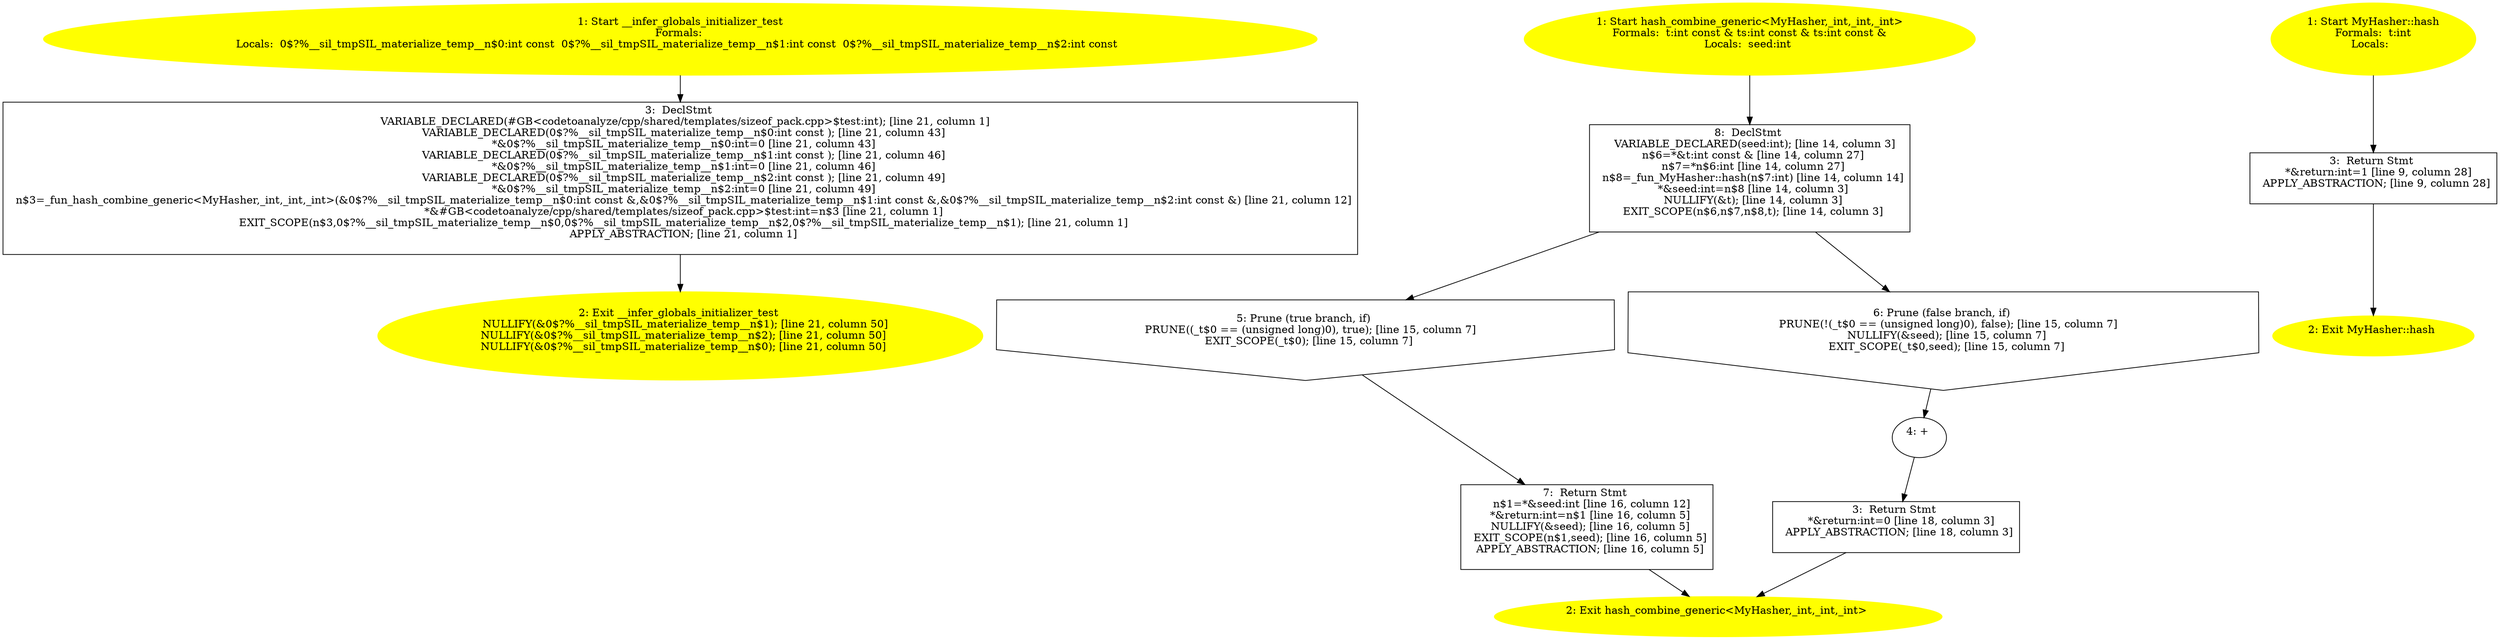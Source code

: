 /* @generated */
digraph cfg {
"__infer_globals_initializer_test.19c6153ea70b713d8d2a1a0fd4ae91e3_1" [label="1: Start __infer_globals_initializer_test\nFormals: \nLocals:  0$?%__sil_tmpSIL_materialize_temp__n$0:int const  0$?%__sil_tmpSIL_materialize_temp__n$1:int const  0$?%__sil_tmpSIL_materialize_temp__n$2:int const  \n  " color=yellow style=filled]
	

	 "__infer_globals_initializer_test.19c6153ea70b713d8d2a1a0fd4ae91e3_1" -> "__infer_globals_initializer_test.19c6153ea70b713d8d2a1a0fd4ae91e3_3" ;
"__infer_globals_initializer_test.19c6153ea70b713d8d2a1a0fd4ae91e3_2" [label="2: Exit __infer_globals_initializer_test \n   NULLIFY(&0$?%__sil_tmpSIL_materialize_temp__n$1); [line 21, column 50]\n  NULLIFY(&0$?%__sil_tmpSIL_materialize_temp__n$2); [line 21, column 50]\n  NULLIFY(&0$?%__sil_tmpSIL_materialize_temp__n$0); [line 21, column 50]\n " color=yellow style=filled]
	

"__infer_globals_initializer_test.19c6153ea70b713d8d2a1a0fd4ae91e3_3" [label="3:  DeclStmt \n   VARIABLE_DECLARED(#GB<codetoanalyze/cpp/shared/templates/sizeof_pack.cpp>$test:int); [line 21, column 1]\n  VARIABLE_DECLARED(0$?%__sil_tmpSIL_materialize_temp__n$0:int const ); [line 21, column 43]\n  *&0$?%__sil_tmpSIL_materialize_temp__n$0:int=0 [line 21, column 43]\n  VARIABLE_DECLARED(0$?%__sil_tmpSIL_materialize_temp__n$1:int const ); [line 21, column 46]\n  *&0$?%__sil_tmpSIL_materialize_temp__n$1:int=0 [line 21, column 46]\n  VARIABLE_DECLARED(0$?%__sil_tmpSIL_materialize_temp__n$2:int const ); [line 21, column 49]\n  *&0$?%__sil_tmpSIL_materialize_temp__n$2:int=0 [line 21, column 49]\n  n$3=_fun_hash_combine_generic<MyHasher,_int,_int,_int>(&0$?%__sil_tmpSIL_materialize_temp__n$0:int const &,&0$?%__sil_tmpSIL_materialize_temp__n$1:int const &,&0$?%__sil_tmpSIL_materialize_temp__n$2:int const &) [line 21, column 12]\n  *&#GB<codetoanalyze/cpp/shared/templates/sizeof_pack.cpp>$test:int=n$3 [line 21, column 1]\n  EXIT_SCOPE(n$3,0$?%__sil_tmpSIL_materialize_temp__n$0,0$?%__sil_tmpSIL_materialize_temp__n$2,0$?%__sil_tmpSIL_materialize_temp__n$1); [line 21, column 1]\n  APPLY_ABSTRACTION; [line 21, column 1]\n " shape="box"]
	

	 "__infer_globals_initializer_test.19c6153ea70b713d8d2a1a0fd4ae91e3_3" -> "__infer_globals_initializer_test.19c6153ea70b713d8d2a1a0fd4ae91e3_2" ;
"hash_combine_generic<MyHasher,_int,_int,_int>#343026119801841589.3016efe6a900b985af0e18a37325385b_1" [label="1: Start hash_combine_generic<MyHasher,_int,_int,_int>\nFormals:  t:int const & ts:int const & ts:int const &\nLocals:  seed:int \n  " color=yellow style=filled]
	

	 "hash_combine_generic<MyHasher,_int,_int,_int>#343026119801841589.3016efe6a900b985af0e18a37325385b_1" -> "hash_combine_generic<MyHasher,_int,_int,_int>#343026119801841589.3016efe6a900b985af0e18a37325385b_8" ;
"hash_combine_generic<MyHasher,_int,_int,_int>#343026119801841589.3016efe6a900b985af0e18a37325385b_2" [label="2: Exit hash_combine_generic<MyHasher,_int,_int,_int> \n  " color=yellow style=filled]
	

"hash_combine_generic<MyHasher,_int,_int,_int>#343026119801841589.3016efe6a900b985af0e18a37325385b_3" [label="3:  Return Stmt \n   *&return:int=0 [line 18, column 3]\n  APPLY_ABSTRACTION; [line 18, column 3]\n " shape="box"]
	

	 "hash_combine_generic<MyHasher,_int,_int,_int>#343026119801841589.3016efe6a900b985af0e18a37325385b_3" -> "hash_combine_generic<MyHasher,_int,_int,_int>#343026119801841589.3016efe6a900b985af0e18a37325385b_2" ;
"hash_combine_generic<MyHasher,_int,_int,_int>#343026119801841589.3016efe6a900b985af0e18a37325385b_4" [label="4: + \n  " ]
	

	 "hash_combine_generic<MyHasher,_int,_int,_int>#343026119801841589.3016efe6a900b985af0e18a37325385b_4" -> "hash_combine_generic<MyHasher,_int,_int,_int>#343026119801841589.3016efe6a900b985af0e18a37325385b_3" ;
"hash_combine_generic<MyHasher,_int,_int,_int>#343026119801841589.3016efe6a900b985af0e18a37325385b_5" [label="5: Prune (true branch, if) \n   PRUNE((_t$0 == (unsigned long)0), true); [line 15, column 7]\n  EXIT_SCOPE(_t$0); [line 15, column 7]\n " shape="invhouse"]
	

	 "hash_combine_generic<MyHasher,_int,_int,_int>#343026119801841589.3016efe6a900b985af0e18a37325385b_5" -> "hash_combine_generic<MyHasher,_int,_int,_int>#343026119801841589.3016efe6a900b985af0e18a37325385b_7" ;
"hash_combine_generic<MyHasher,_int,_int,_int>#343026119801841589.3016efe6a900b985af0e18a37325385b_6" [label="6: Prune (false branch, if) \n   PRUNE(!(_t$0 == (unsigned long)0), false); [line 15, column 7]\n  NULLIFY(&seed); [line 15, column 7]\n  EXIT_SCOPE(_t$0,seed); [line 15, column 7]\n " shape="invhouse"]
	

	 "hash_combine_generic<MyHasher,_int,_int,_int>#343026119801841589.3016efe6a900b985af0e18a37325385b_6" -> "hash_combine_generic<MyHasher,_int,_int,_int>#343026119801841589.3016efe6a900b985af0e18a37325385b_4" ;
"hash_combine_generic<MyHasher,_int,_int,_int>#343026119801841589.3016efe6a900b985af0e18a37325385b_7" [label="7:  Return Stmt \n   n$1=*&seed:int [line 16, column 12]\n  *&return:int=n$1 [line 16, column 5]\n  NULLIFY(&seed); [line 16, column 5]\n  EXIT_SCOPE(n$1,seed); [line 16, column 5]\n  APPLY_ABSTRACTION; [line 16, column 5]\n " shape="box"]
	

	 "hash_combine_generic<MyHasher,_int,_int,_int>#343026119801841589.3016efe6a900b985af0e18a37325385b_7" -> "hash_combine_generic<MyHasher,_int,_int,_int>#343026119801841589.3016efe6a900b985af0e18a37325385b_2" ;
"hash_combine_generic<MyHasher,_int,_int,_int>#343026119801841589.3016efe6a900b985af0e18a37325385b_8" [label="8:  DeclStmt \n   VARIABLE_DECLARED(seed:int); [line 14, column 3]\n  n$6=*&t:int const & [line 14, column 27]\n  n$7=*n$6:int [line 14, column 27]\n  n$8=_fun_MyHasher::hash(n$7:int) [line 14, column 14]\n  *&seed:int=n$8 [line 14, column 3]\n  NULLIFY(&t); [line 14, column 3]\n  EXIT_SCOPE(n$6,n$7,n$8,t); [line 14, column 3]\n " shape="box"]
	

	 "hash_combine_generic<MyHasher,_int,_int,_int>#343026119801841589.3016efe6a900b985af0e18a37325385b_8" -> "hash_combine_generic<MyHasher,_int,_int,_int>#343026119801841589.3016efe6a900b985af0e18a37325385b_5" ;
	 "hash_combine_generic<MyHasher,_int,_int,_int>#343026119801841589.3016efe6a900b985af0e18a37325385b_8" -> "hash_combine_generic<MyHasher,_int,_int,_int>#343026119801841589.3016efe6a900b985af0e18a37325385b_6" ;
"hash#MyHasher#(17640498711428072031).032c86352e5db68decc9e37acbed2615_1" [label="1: Start MyHasher::hash\nFormals:  t:int\nLocals:  \n  " color=yellow style=filled]
	

	 "hash#MyHasher#(17640498711428072031).032c86352e5db68decc9e37acbed2615_1" -> "hash#MyHasher#(17640498711428072031).032c86352e5db68decc9e37acbed2615_3" ;
"hash#MyHasher#(17640498711428072031).032c86352e5db68decc9e37acbed2615_2" [label="2: Exit MyHasher::hash \n  " color=yellow style=filled]
	

"hash#MyHasher#(17640498711428072031).032c86352e5db68decc9e37acbed2615_3" [label="3:  Return Stmt \n   *&return:int=1 [line 9, column 28]\n  APPLY_ABSTRACTION; [line 9, column 28]\n " shape="box"]
	

	 "hash#MyHasher#(17640498711428072031).032c86352e5db68decc9e37acbed2615_3" -> "hash#MyHasher#(17640498711428072031).032c86352e5db68decc9e37acbed2615_2" ;
}
